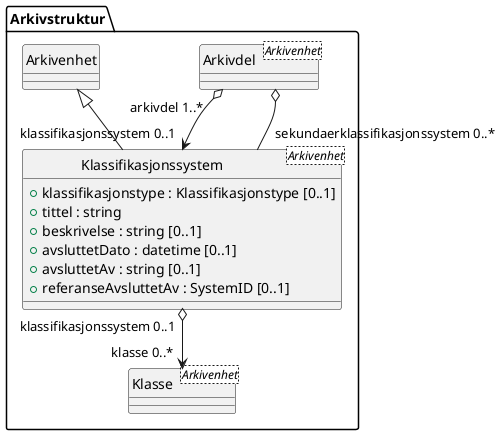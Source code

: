 @startuml
skinparam nodesep 100
hide circle
class Arkivstruktur.Klassifikasjonssystem <Arkivenhet> {
  +klassifikasjonstype : Klassifikasjonstype [0..1]
  +tittel : string
  +beskrivelse : string [0..1]
  +avsluttetDato : datetime [0..1]
  +avsluttetAv : string [0..1]
  +referanseAvsluttetAv : SystemID [0..1]
}
class Arkivstruktur.Arkivdel <Arkivenhet> {
}
Arkivstruktur.Arkivdel "arkivdel 1..*" o--> "klassifikasjonssystem 0..1" Arkivstruktur.Klassifikasjonssystem
Arkivstruktur.Arkivdel o-- "sekundaerklassifikasjonssystem 0..*" Arkivstruktur.Klassifikasjonssystem
class Arkivstruktur.Arkivenhet {
}
Arkivstruktur.Arkivenhet <|-- Arkivstruktur.Klassifikasjonssystem
class Arkivstruktur.Klasse <Arkivenhet> {
}
Arkivstruktur.Klassifikasjonssystem "klassifikasjonssystem 0..1" o--> "klasse 0..*" Arkivstruktur.Klasse
@enduml

